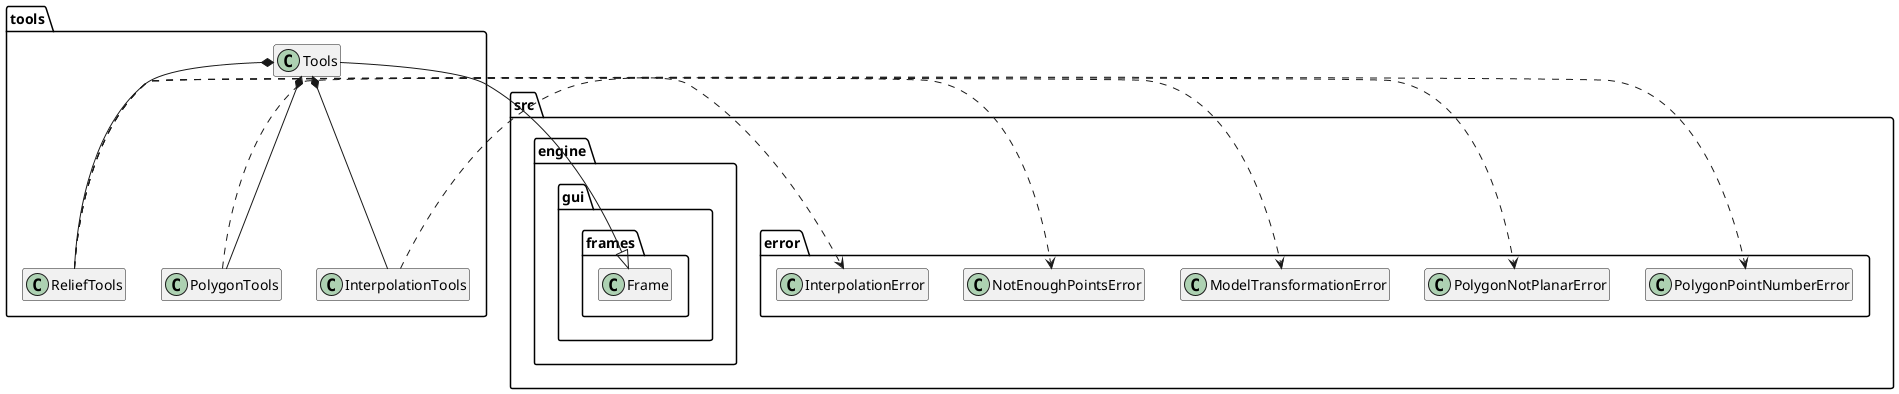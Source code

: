 @startuml

' Template file to use to create the diagrams od the packages.
' Every file must have a sub part called INTERNAL with the internal connections of the package and
' a sub part called EXTERNAL with the external parts.

!startsub INTERNAL

package tools {
    class Tools
    class ReliefTools
    class PolygonTools
    class InterpolationTools
}

Tools *-- ReliefTools
Tools *-- PolygonTools
Tools *-- InterpolationTools
!endsub


!if (%false())
    !startsub EXTERNAL
       Tools -u-|> Frame
       PolygonTools .> NotEnoughPointsError
       ReliefTools .> PolygonPointNumberError
       ReliefTools .> PolygonNotPlanarError
       ReliefTools .> ModelTransformationError
       InterpolationTools .> InterpolationError
    !endsub
!endif

ReliefTools .> src.error.PolygonPointNumberError
ReliefTools .> src.error.PolygonNotPlanarError
ReliefTools .> src.error.ModelTransformationError
Tools -u-|> src.engine.gui.frames.Frame
PolygonTools .> src.error.NotEnoughPointsError
InterpolationTools .> src.error.InterpolationError
hide members

@enduml
